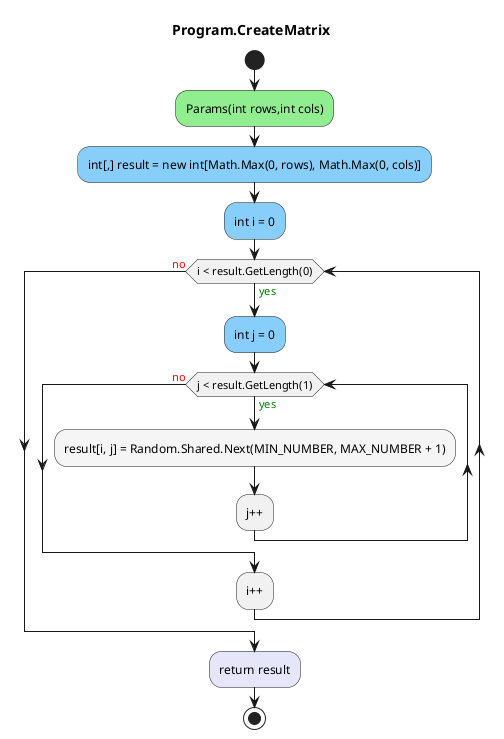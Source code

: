 @startuml Program.CreateMatrix
title Program.CreateMatrix
start
#LightGreen:Params(int rows,int cols);
#LightSkyBlue:int[,] result = new int[Math.Max(0, rows), Math.Max(0, cols)];
#LightSkyBlue:int i = 0;
while (i < result.GetLength(0)) is (<color:green>yes)
        #LightSkyBlue:int j = 0;
        while (j < result.GetLength(1)) is (<color:green>yes)
                #WhiteSmoke:result[i, j] = Random.Shared.Next(MIN_NUMBER, MAX_NUMBER + 1);
        :j++;
        endwhile (<color:red>no)
:i++;
endwhile (<color:red>no)
#Lavender:return result;
stop
@enduml
